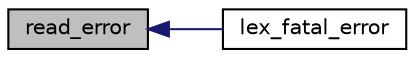 digraph "read_error"
{
  edge [fontname="Helvetica",fontsize="10",labelfontname="Helvetica",labelfontsize="10"];
  node [fontname="Helvetica",fontsize="10",shape=record];
  rankdir="LR";
  Node22 [label="read_error",height=0.2,width=0.4,color="black", fillcolor="grey75", style="filled", fontcolor="black"];
  Node22 -> Node23 [dir="back",color="midnightblue",fontsize="10",style="solid",fontname="Helvetica"];
  Node23 [label="lex_fatal_error",height=0.2,width=0.4,color="black", fillcolor="white", style="filled",URL="$d0/d10/yacc__read_8h.html#ae4ec147a18baceee7ebf50d2243402c1"];
}
